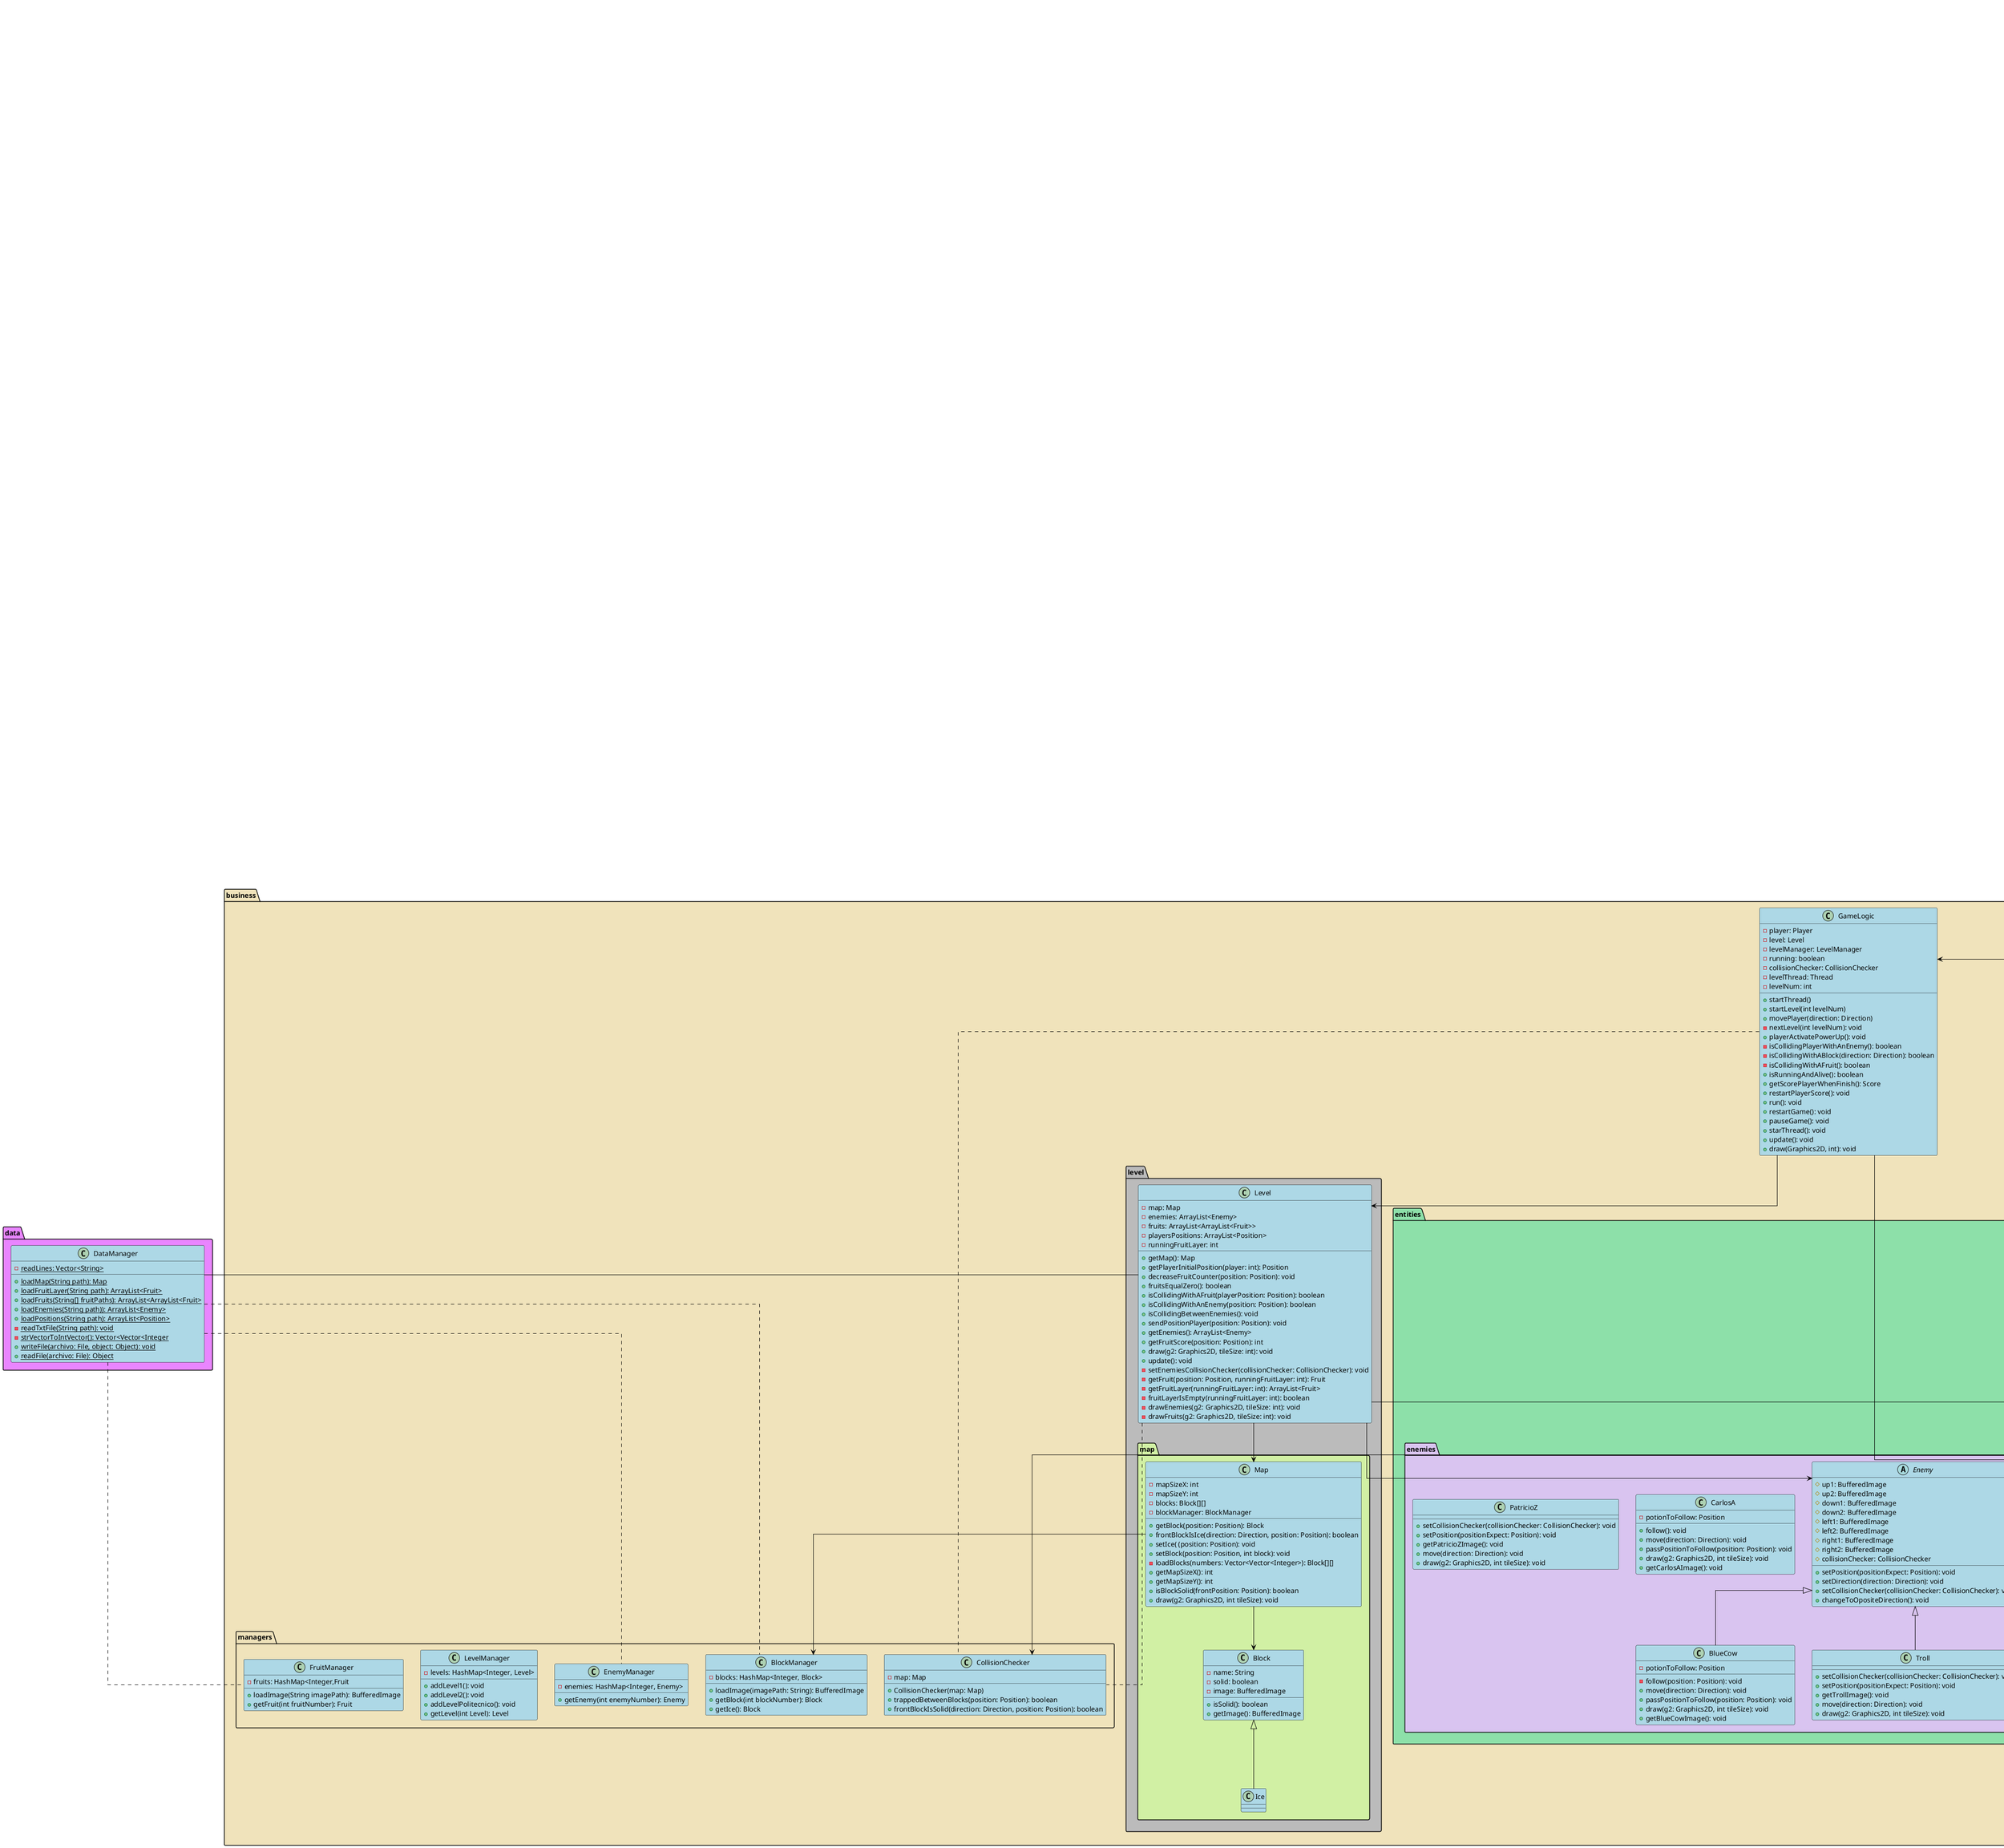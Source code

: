 @startuml
/'Esto de aquí ignoren'/
skinparam Linetype ortho
skinparam class {
BackgroundColor LightBlue
ArrowColor Black
BorderColor Black
}

package business #F0E3BB{

    package entities  #8DE0A9{
        package enemies #D9C4F0{
            class BlueCow {
                -potionToFollow: Position
                -follow(position: Position): void
                +move(direction: Direction): void
                +passPositionToFollow(position: Position): void
                +draw(g2: Graphics2D, int tileSize): void
                +getBlueCowImage(): void
            }

            abstract class Enemy{
                #up1: BufferedImage
                #up2: BufferedImage
                #down1: BufferedImage
                #down2: BufferedImage
                #left1: BufferedImage
                #left2: BufferedImage
                #right1: BufferedImage
                #right2: BufferedImage
                #collisionChecker: CollisionChecker
                +setPosition(positionExpect: Position): void
                +setDirection(direction: Direction): void
                +setCollisionChecker(collisionChecker: CollisionChecker): void
                +changeToOpositeDirection(): void
            }

            class Troll{
                +setCollisionChecker(collisionChecker: CollisionChecker): void
                +setPosition(positionExpect: Position): void
                +getTrollImage(): void
                +move(direction: Direction): void
                +draw(g2: Graphics2D, int tileSize): void
            }

            class CarlosA{
                -potionToFollow: Position
                +follow(): void
                +move(direction: Direction): void
                +passPositionToFollow(position: Position): void
                +draw(g2: Graphics2D, int tileSize): void
                +getCarlosAImage(): void
            }

            class PatricioZ{
                +setCollisionChecker(collisionChecker: CollisionChecker): void
                +setPosition(positionExpect: Position): void
                +getPatricioZImage(): void
                +move(direction: Direction): void
                +draw(g2: Graphics2D, int tileSize): void
            }
        }

        package fruits  #EFA5D2{
           class Fruit {
               -name: String
               -fruitScore: Score
               -bufferedImageFruit: BufferedImage
               +setPosition(position: Position): void
               +getName(): String
               +getScore(): int
               +draw(g2: Graphics2D, int tileSize): void
               +getBufferedImage(): BufferedImage
           }
        }

        abstract class Entity {
            #position: Position
            #direction: Direction
            #{static}advance: int
            #up1: BufferedImage
            #up2: BufferedImage
            #down1: BufferedImage
            #down2: BufferedImage
            #left1: BufferedImage
            #left2: BufferedImage
            #right1: BufferedImage
            #right2: BufferedImage
            +getPosition(): Position
            +getDirection(): Direction
            +{abstract}draw(g2: Graphics2D, int tileSize): void
        }

        class Player {
            -alive: boolean
            -score: Score
            +changeDirection(directionExpect: Direction): void
            +move(direction: Direction): void
            +die(): void
            +setPosition(position: Position): void
            +powerUpIce(map: Map): void
            +breakIce(map: Map): void
            +putIce(map: Map): void
            +increaseScore(int fruitScore): void
            +isAlive(): boolean
            +getScore(): Score
            +restartScore(): void
            +getPlayerImage(int i): void
            +draw(g2: Graphics2D, int tileSize): void
        }

        class Position {
            -x: int
            -y: int
            +getX(): int
            +getY(): int
            +getFrontPosition(direction: Direction): Position
            +setX(int x): void
            +setY(int y): void
            +equals(p2: Position): boolean
        }

        enum Direction {
            UP
            DOWN
            RIGHT
            LEFT
        }
    }

    package interfaces #8DE0A9{
        interface Movable{
            +move(direction: Direction): void
        }
        interface PowerUps{
            +breakIce(map: Map): void
            +putIce(map: Map): void
            +powerUpIce(map: Map): void
        }
    }

    package level  #BBBBBB{
        package map #D1F0A4{
            class Map {
                -mapSizeX: int
                -mapSizeY: int
                -blocks: Block[][]
                -blockManager: BlockManager
                +getBlock(position: Position): Block
                +frontBlockIsIce(direction: Direction, position: Position): boolean
                +setIce( (position: Position): void
                +setBlock(position: Position, int block): void
                -loadBlocks(numbers: Vector<Vector<Integer>): Block[][]
                +getMapSizeX(): int
                +getMapSizeY(): int
                +isBlockSolid(frontPosition: Position): boolean
                +draw(g2: Graphics2D, int tileSize): void
            }

            class Block {
                -name: String
                -solid: boolean
                -image: BufferedImage
                +isSolid(): boolean
                +getImage(): BufferedImage
            }

            class Ice {

            }
        }

        class Level {
            - map: Map
            - enemies: ArrayList<Enemy>
            - fruits: ArrayList<ArrayList<Fruit>>
            - playersPositions: ArrayList<Position>
            - runningFruitLayer: int
            + getMap(): Map
            + getPlayerInitialPosition(player: int): Position
            + decreaseFruitCounter(position: Position): void
            + fruitsEqualZero(): boolean
            + isCollidingWithAFruit(playerPosition: Position): boolean
            + isCollidingWithAnEnemy(position: Position): boolean
            + isCollidingBetweenEnemies(): void
            + sendPositionPlayer(position: Position): void
            + getEnemies(): ArrayList<Enemy>
            + getFruitScore(position: Position): int
            + draw(g2: Graphics2D, tileSize: int): void
            + update(): void
            - setEnemiesCollisionChecker(collisionChecker: CollisionChecker): void
            - getFruit(position: Position, runningFruitLayer: int): Fruit
            - getFruitLayer(runningFruitLayer: int): ArrayList<Fruit>
            - fruitLayerIsEmpty(runningFruitLayer: int): boolean
            - drawEnemies(g2: Graphics2D, tileSize: int): void
            - drawFruits(g2: Graphics2D, tileSize: int): void
        }
    }

    package managers #F0E3BB{
        class BlockManager{
            - blocks: HashMap<Integer, Block>
            + loadImage(imagePath: String): BufferedImage
            + getBlock(int blockNumber): Block
            + getIce(): Block
        }

        class CollisionChecker{
            -map: Map
            + CollisionChecker(map: Map)
            + trappedBetweenBlocks(position: Position): boolean
            + frontBlockIsSolid(direction: Direction, position: Position): boolean
        }

        class FruitManager{
            -fruits: HashMap<Integer,Fruit
            +loadImage(String imagePath): BufferedImage
            +getFruit(int fruitNumber): Fruit
        }

        class LevelManager{
            -levels: HashMap<Integer, Level>
            +addLevel1(): void
            +addLevel2(): void
            +addLevelPolitecnico(): void
            +getLevel(int Level): Level
        }

        class EnemyManager{
            -enemies: HashMap<Integer, Enemy>
            +getEnemy(int enemyNumber): Enemy
        }
    }

    class GameLogic {
        - player: Player
        - level: Level
        - levelManager: LevelManager
        - running: boolean
        - collisionChecker: CollisionChecker
        - levelThread: Thread
        - levelNum: int
        + startThread()
        + startLevel(int levelNum)
        + movePlayer(direction: Direction)
        -nextLevel(int levelNum): void
        + playerActivatePowerUp(): void
        - isCollidingPlayerWithAnEnemy(): boolean
        - isCollidingWithABlock(direction: Direction): boolean
        - isCollidingWithAFruit(): boolean
        + isRunningAndAlive(): boolean
        + getScorePlayerWhenFinish(): Score
        + restartPlayerScore(): void
        + run(): void
        + restartGame(): void
        + pauseGame(): void
        + starThread(): void
        + update(): void
        + draw(Graphics2D, int): void
    }

    class Score{
        - totalScore: int
        +increaseScore(int fruitScore): void
        +getTotalScore(): int
        +setScore(int newScore): void
    }
}

package data #E985FF{
    class DataManager {
        -{static}readLines: Vector<String>
        +{static}loadMap(String path): Map
        +{static}loadFruitLayer(String path): ArrayList<Fruit>
        +{static}loadFruits(String[] fruitPaths): ArrayList<ArrayList<Fruit>
        +{static}loadEnemies(String path)): ArrayList<Enemy>
        +{static}loadPositions(String path): ArrayList<Position>
        -{static}readTxtFile(String path): void
        -{static}strVectorToIntVector(): Vector<Vector<Integer
        +{static}writeFile(archivo: File, object: Object): void
        +{static}readFile(archivo: File): Object
    }
}

package presentation #FFED8A{
    package states #A2FF8E{
        class GameState{
            - dimension: Dimension
            - gameLogic: GameLogic
            - keyControl: KeyControl
            - tileSize: int
            - threadGameState: Thread
            + start(): void
            + run(): void
            + update(): void
            + paintComponent(g: Graphics): void
        }

        class HelpState{
            - dimensionHelp: Dimension
            - tileSize: int
            - helpImages: String[]
            - currentImageIndex: int
            - backToMenuButton: String
            - nextHelpButton: String
            - prevHelpButton: String
            - help: JPanel
            - backToMenu: JButton
            - nextHelp: JButton
            - prevHelp: JButton
            - menuState: MenuState
            - backgrounButtonPanel: String
            - menuVisibleOnReturn: boolean
            + addButtons(): void
            + createButton(String iconPath): JButton
            + switchToMenuState(): void
            + updateImage(String helpImage): void
            + start(): void
        }
        class MenuState{
            - dimension: Dimension
            - tileSize: int
            - backgroundImage: String
            - playButtonImage: String
            - scoreButtonImage: String
            - helpButtonImage: String
            - characterSelection: String
            - backgroundButtonPanel1: String
            - backgroundButtonPanel2: String
            - strawberryIceCreamButton: String
            - chocolateIceCreamButton: String
            - vanillaIceCreamButton: String
            - fernandoAvatarButton: String
            - backMenuButton: String
            - menu: JPanel
            - characterPanel: JPanel
            - buttonsPanel1: JPanel
            - buttonsPanel2: JPanel
            - playButton: JButton
            - scoreButton: JButton
            - helpButton: JButton
            - strawberryIceCream: JButton
            - chocolateIceCream: JButton
            - vanillaIceCream: JButton
            - fernandoAvatar: JButton
            - backToMenuButton: JButton
            - gameState: GameState
            - helpState: HelpState
            - scoreState: ScoreState
            - helpStateVisible: boolean
            - isTheHelpState: boolean
            + setInitialValues(): void
            + initializeStates(): void
            + addButtons(): void
            + setHelpStateVisible(boolean visible): void
            + createCharacterMenuPanel(): JPanel
            + createButton(String iconPath): JButton
            + configuraCharacterButtons(): void
            + configureBackToMenuButton(): void
            + configurePlayButton(): void
            + configureScoreButton(): void
            + configureHelpButton(): void
            + switchToHelpState(): void
            + hideButtons(): void
            + showButtons(): void
        }
        class ScoreState{
            - dimension: Dimension
            - tileSize: int
            + setInitialValues(): void
            + start(): void
        }
        abstract class State{
            +setSize(dimension: Dimension): void
            +{abstract}start(): void
        }
    }
    class BadIceCream{
        - tileSize: int
        - maxScreenCol: int
        - maxScreenRow: int
        - screenWidth: int
        - screenHeight: int
        - backgroundImage: String
        - dimension: Dimension
        - layeredPanel: Panel
        - menuState: MenuState
        + setInitialValues(): void
        + addBackground(): void
        + addMenu(): void
        + sleep(int milliseconds): void
        + start(): void
    }
    class KeyControl{
        -gameLogic: GameLogic
        + keyTyped(e: KeyEvent): void
        + keyPressed(e: KeyEvent): void
        + keyReleased(e: KeyEvent): void
        + delayForKeyboardInput(int delay): void
    }
    class Panel{
        -image: Image
        #paintComponent(g: Graphics): void
    }
}

BadIceCream --> MenuState

MenuState --> GameState
MenuState --> ScoreState
MenuState --> HelpState

GameState --> GameLogic

GameLogic --> Level
GameLogic --> Player

Player --> Score

Level --> Enemy
Level --> Map
Level --> Fruit

Map --> BlockManager
Map --> Block

Entity --> Position
Entity --> Direction
Entity --> CollisionChecker

Entity <|-- Player
Entity <|-- Enemy
Entity <|-- Fruit

Enemy <|-- Troll
Enemy <|-- BlueCow
Block <|-- Ice
HelpState --|> State
GameState --|> State
ScoreState --|> State

Level --- DataManager
Player ...|> Movable
Player ...|> PowerUps
Enemy ...|> Movable


DataManager ... BlockManager
DataManager ... EnemyManager
DataManager ... FruitManager

GameLogic ... CollisionChecker
Level ... CollisionChecker

@enduml